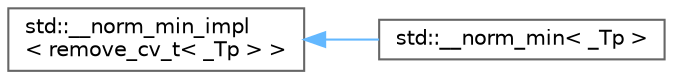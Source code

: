 digraph "Graphical Class Hierarchy"
{
 // LATEX_PDF_SIZE
  bgcolor="transparent";
  edge [fontname=Helvetica,fontsize=10,labelfontname=Helvetica,labelfontsize=10];
  node [fontname=Helvetica,fontsize=10,shape=box,height=0.2,width=0.4];
  rankdir="LR";
  Node0 [id="Node000000",label="std::__norm_min_impl\l\< remove_cv_t\< _Tp \> \>",height=0.2,width=0.4,color="grey40", fillcolor="white", style="filled",URL="$structstd_1_1____norm__min__impl.html",tooltip=" "];
  Node0 -> Node1 [id="edge361_Node000000_Node000001",dir="back",color="steelblue1",style="solid",tooltip=" "];
  Node1 [id="Node000001",label="std::__norm_min\< _Tp \>",height=0.2,width=0.4,color="grey40", fillcolor="white", style="filled",URL="$structstd_1_1____norm__min.html",tooltip=" "];
}
